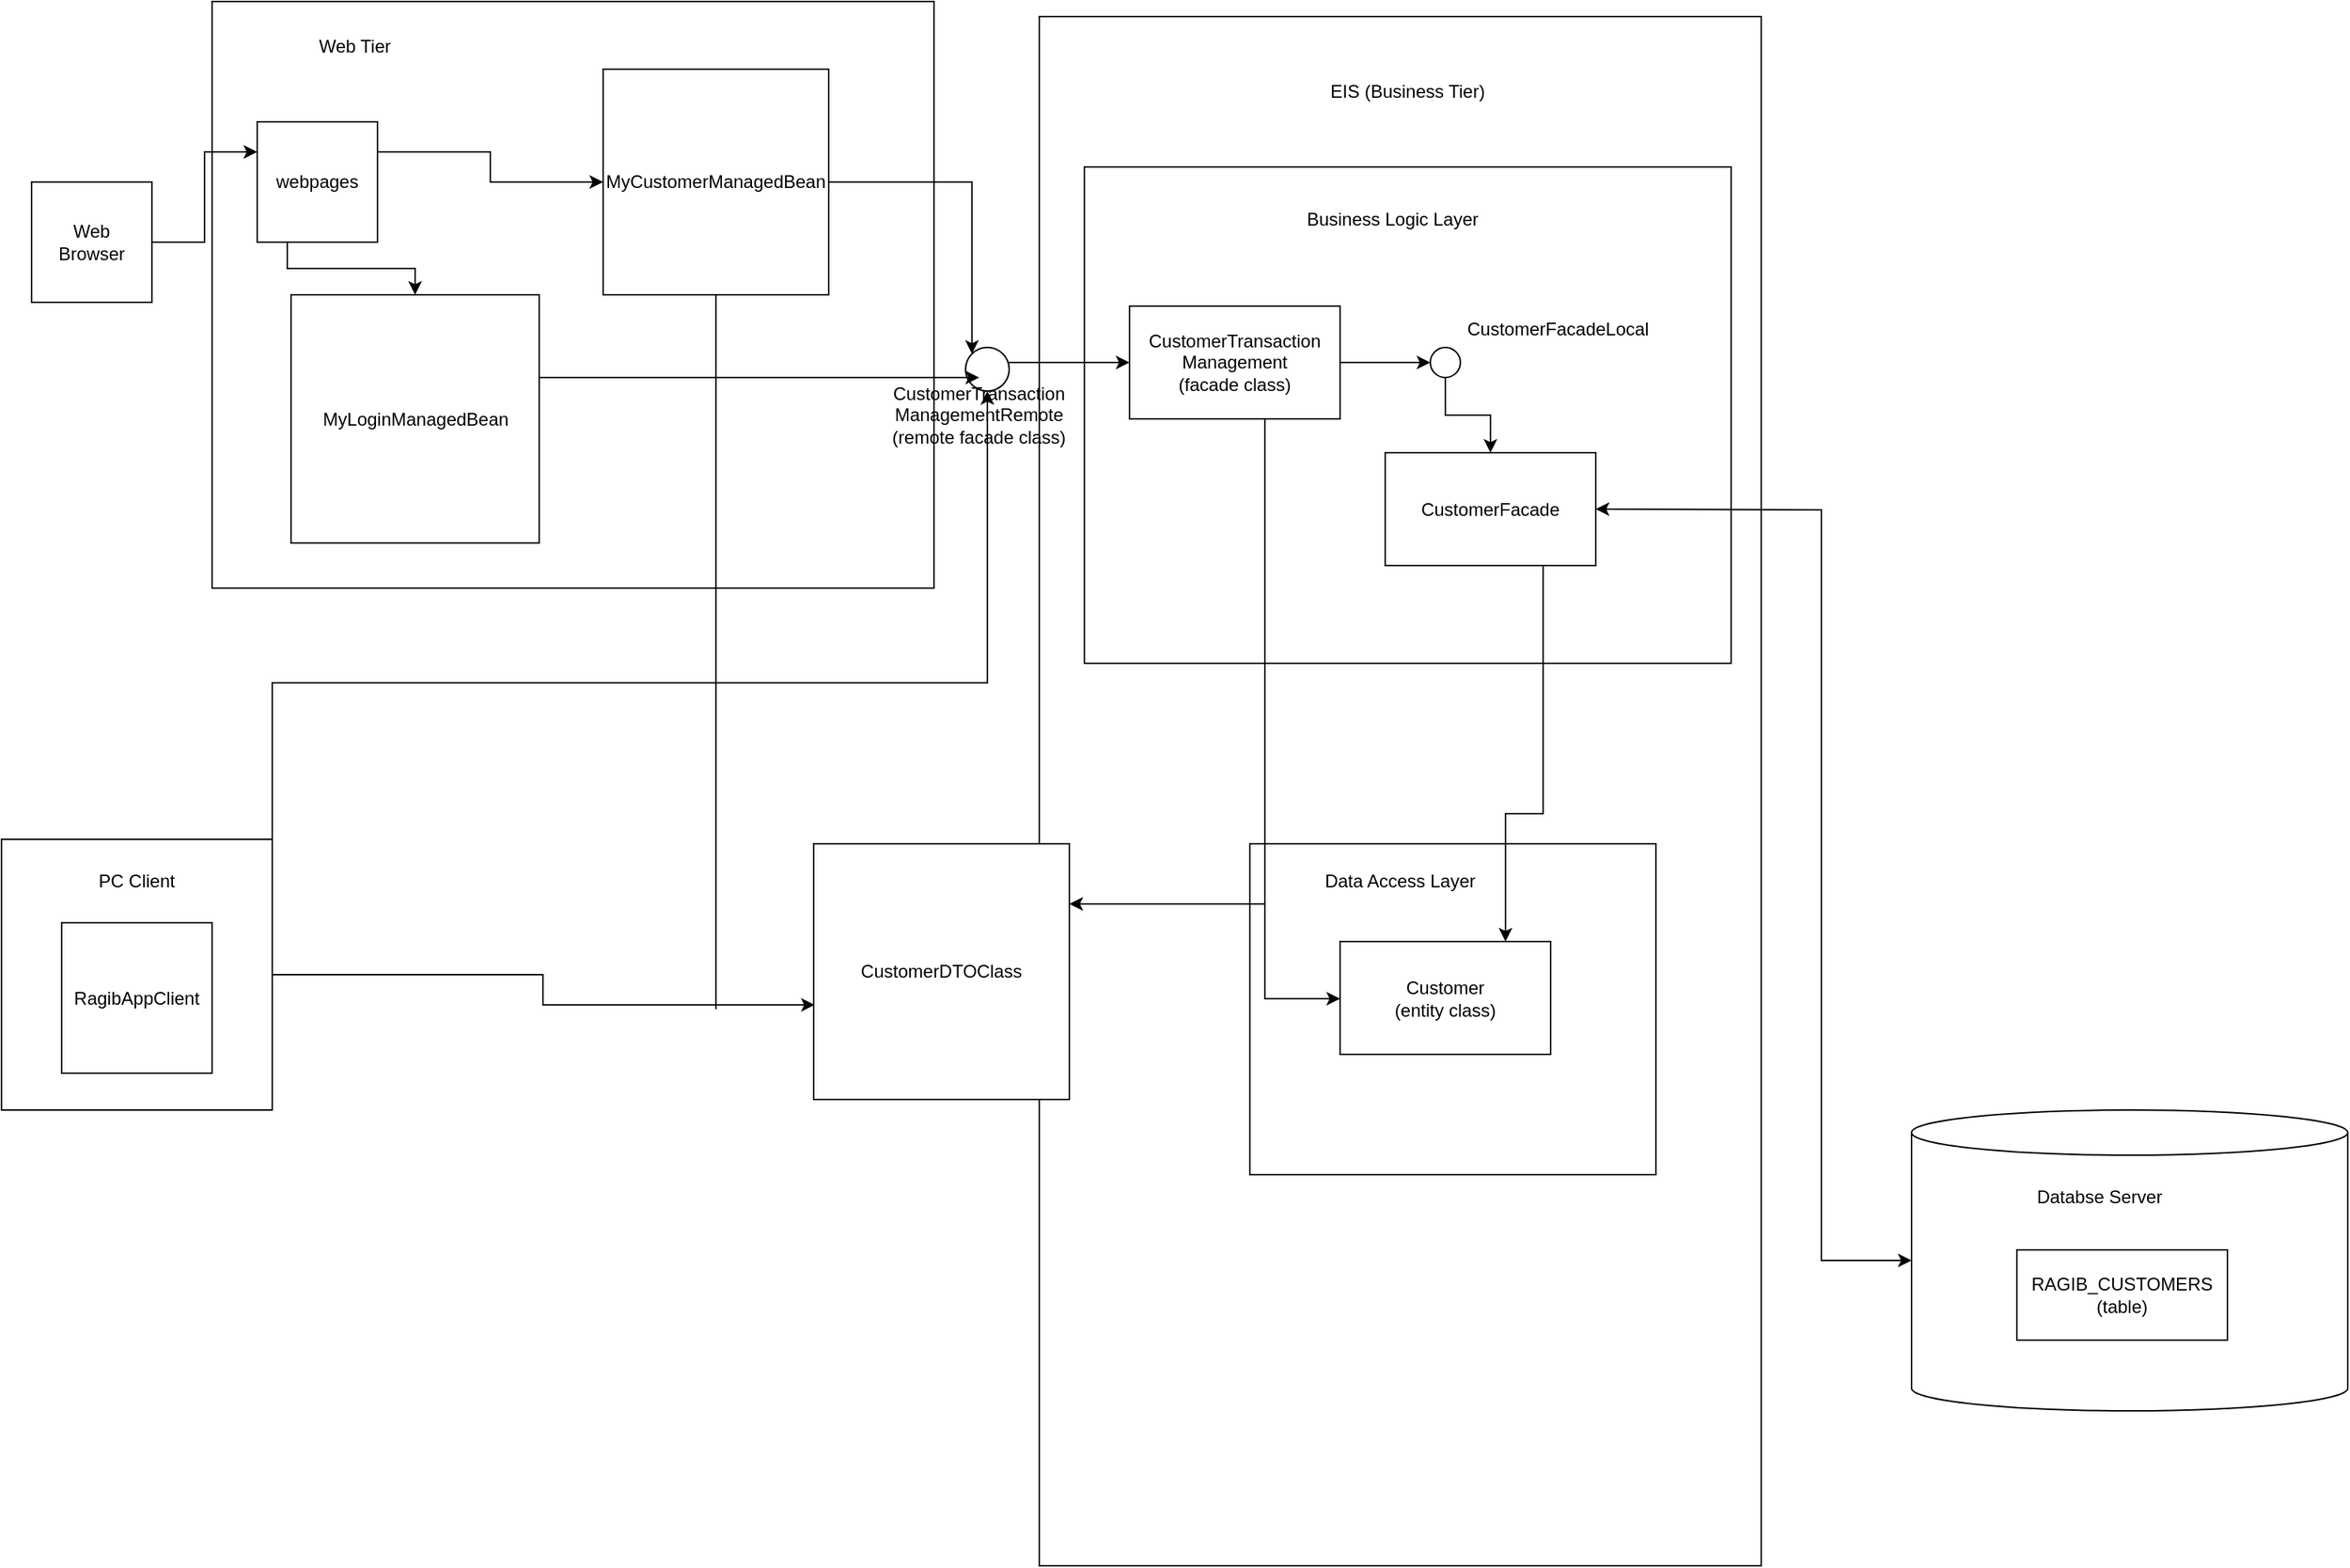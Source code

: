 <mxfile version="18.0.0" type="device"><diagram id="8l0VSRo7uGPuJ5fUtJou" name="Page-1"><mxGraphModel dx="847" dy="931" grid="1" gridSize="10" guides="1" tooltips="1" connect="1" arrows="1" fold="1" page="1" pageScale="1" pageWidth="850" pageHeight="1100" math="0" shadow="0"><root><mxCell id="0"/><mxCell id="1" parent="0"/><mxCell id="8azswIwTtEGh8bmxYIAu-10" value="" style="rounded=0;whiteSpace=wrap;html=1;" parent="1" vertex="1"><mxGeometry x="180" y="60" width="480" height="390" as="geometry"/></mxCell><mxCell id="8azswIwTtEGh8bmxYIAu-26" style="edgeStyle=orthogonalEdgeStyle;rounded=0;orthogonalLoop=1;jettySize=auto;html=1;exitX=1;exitY=0.5;exitDx=0;exitDy=0;entryX=0;entryY=0.25;entryDx=0;entryDy=0;" parent="1" source="8azswIwTtEGh8bmxYIAu-1" target="8azswIwTtEGh8bmxYIAu-5" edge="1"><mxGeometry relative="1" as="geometry"/></mxCell><mxCell id="8azswIwTtEGh8bmxYIAu-1" value="" style="whiteSpace=wrap;html=1;aspect=fixed;" parent="1" vertex="1"><mxGeometry x="60" y="180" width="80" height="80" as="geometry"/></mxCell><mxCell id="8azswIwTtEGh8bmxYIAu-3" value="Web Browser" style="text;html=1;strokeColor=none;fillColor=none;align=center;verticalAlign=middle;whiteSpace=wrap;rounded=0;" parent="1" vertex="1"><mxGeometry x="70" y="205" width="60" height="30" as="geometry"/></mxCell><mxCell id="8azswIwTtEGh8bmxYIAu-4" value="Web Tier" style="text;html=1;strokeColor=none;fillColor=none;align=center;verticalAlign=middle;whiteSpace=wrap;rounded=0;" parent="1" vertex="1"><mxGeometry x="245" y="75" width="60" height="30" as="geometry"/></mxCell><mxCell id="8azswIwTtEGh8bmxYIAu-28" style="edgeStyle=orthogonalEdgeStyle;rounded=0;orthogonalLoop=1;jettySize=auto;html=1;exitX=1;exitY=0.25;exitDx=0;exitDy=0;" parent="1" source="8azswIwTtEGh8bmxYIAu-5" target="9JGubjV86cY9P40QtlcI-1" edge="1"><mxGeometry relative="1" as="geometry"><mxPoint x="337.5" y="230" as="targetPoint"/></mxGeometry></mxCell><mxCell id="9JGubjV86cY9P40QtlcI-26" style="edgeStyle=elbowEdgeStyle;rounded=0;orthogonalLoop=1;jettySize=auto;elbow=vertical;html=1;exitX=0.25;exitY=1;exitDx=0;exitDy=0;" parent="1" source="8azswIwTtEGh8bmxYIAu-5" target="9JGubjV86cY9P40QtlcI-2" edge="1"><mxGeometry relative="1" as="geometry"/></mxCell><mxCell id="8azswIwTtEGh8bmxYIAu-5" value="webpages" style="whiteSpace=wrap;html=1;aspect=fixed;" parent="1" vertex="1"><mxGeometry x="210" y="140" width="80" height="80" as="geometry"/></mxCell><mxCell id="8azswIwTtEGh8bmxYIAu-22" value="" style="shape=cylinder3;whiteSpace=wrap;html=1;boundedLbl=1;backgroundOutline=1;size=15;" parent="1" vertex="1"><mxGeometry x="1310" y="797" width="290" height="200" as="geometry"/></mxCell><mxCell id="9JGubjV86cY9P40QtlcI-24" style="edgeStyle=elbowEdgeStyle;rounded=0;orthogonalLoop=1;jettySize=auto;html=1;exitX=1;exitY=0.25;exitDx=0;exitDy=0;entryX=0;entryY=0;entryDx=0;entryDy=0;elbow=vertical;" parent="1" source="9JGubjV86cY9P40QtlcI-1" target="9JGubjV86cY9P40QtlcI-10" edge="1"><mxGeometry relative="1" as="geometry"><Array as="points"><mxPoint x="640" y="180"/></Array></mxGeometry></mxCell><mxCell id="9JGubjV86cY9P40QtlcI-1" value="MyCustomerManagedBean" style="whiteSpace=wrap;html=1;aspect=fixed;" parent="1" vertex="1"><mxGeometry x="440" y="105" width="150" height="150" as="geometry"/></mxCell><mxCell id="9JGubjV86cY9P40QtlcI-2" value="MyLoginManagedBean" style="whiteSpace=wrap;html=1;aspect=fixed;" parent="1" vertex="1"><mxGeometry x="232.5" y="255" width="165" height="165" as="geometry"/></mxCell><mxCell id="9JGubjV86cY9P40QtlcI-4" value="" style="rounded=0;whiteSpace=wrap;html=1;" parent="1" vertex="1"><mxGeometry x="730" y="70" width="480" height="1030" as="geometry"/></mxCell><mxCell id="9JGubjV86cY9P40QtlcI-5" value="" style="rounded=0;whiteSpace=wrap;html=1;" parent="1" vertex="1"><mxGeometry x="760" y="170" width="430" height="330" as="geometry"/></mxCell><mxCell id="9JGubjV86cY9P40QtlcI-6" value="EIS (Business Tier)" style="text;html=1;strokeColor=none;fillColor=none;align=center;verticalAlign=middle;whiteSpace=wrap;rounded=0;" parent="1" vertex="1"><mxGeometry x="880" y="105" width="190" height="30" as="geometry"/></mxCell><mxCell id="9JGubjV86cY9P40QtlcI-7" value="Business Logic Layer" style="text;html=1;strokeColor=none;fillColor=none;align=center;verticalAlign=middle;whiteSpace=wrap;rounded=0;" parent="1" vertex="1"><mxGeometry x="870" y="190" width="190" height="30" as="geometry"/></mxCell><mxCell id="9JGubjV86cY9P40QtlcI-29" style="edgeStyle=elbowEdgeStyle;rounded=0;orthogonalLoop=1;jettySize=auto;elbow=vertical;html=1;entryX=0;entryY=0.5;entryDx=0;entryDy=0;" parent="1" source="9JGubjV86cY9P40QtlcI-8" target="9JGubjV86cY9P40QtlcI-11" edge="1"><mxGeometry relative="1" as="geometry"/></mxCell><mxCell id="9JGubjV86cY9P40QtlcI-8" value="&lt;div&gt;CustomerTransaction&lt;/div&gt;&lt;div&gt;Management&lt;/div&gt;&lt;div&gt;(facade class)&lt;br&gt;&lt;/div&gt;" style="rounded=0;whiteSpace=wrap;html=1;" parent="1" vertex="1"><mxGeometry x="790" y="262.5" width="140" height="75" as="geometry"/></mxCell><mxCell id="9JGubjV86cY9P40QtlcI-9" value="CustomerFacade" style="rounded=0;whiteSpace=wrap;html=1;" parent="1" vertex="1"><mxGeometry x="960" y="360" width="140" height="75" as="geometry"/></mxCell><mxCell id="9JGubjV86cY9P40QtlcI-28" style="edgeStyle=elbowEdgeStyle;rounded=0;orthogonalLoop=1;jettySize=auto;elbow=vertical;html=1;entryX=0;entryY=0.5;entryDx=0;entryDy=0;" parent="1" source="9JGubjV86cY9P40QtlcI-10" target="9JGubjV86cY9P40QtlcI-8" edge="1"><mxGeometry relative="1" as="geometry"/></mxCell><mxCell id="9JGubjV86cY9P40QtlcI-10" value="" style="ellipse;whiteSpace=wrap;html=1;aspect=fixed;" parent="1" vertex="1"><mxGeometry x="681" y="290" width="29" height="29" as="geometry"/></mxCell><mxCell id="9JGubjV86cY9P40QtlcI-31" style="edgeStyle=elbowEdgeStyle;rounded=0;orthogonalLoop=1;jettySize=auto;elbow=vertical;html=1;" parent="1" source="9JGubjV86cY9P40QtlcI-11" target="9JGubjV86cY9P40QtlcI-9" edge="1"><mxGeometry relative="1" as="geometry"/></mxCell><mxCell id="9JGubjV86cY9P40QtlcI-11" value="" style="ellipse;whiteSpace=wrap;html=1;aspect=fixed;" parent="1" vertex="1"><mxGeometry x="990" y="290" width="20" height="20" as="geometry"/></mxCell><mxCell id="9JGubjV86cY9P40QtlcI-13" value="" style="rounded=0;whiteSpace=wrap;html=1;" parent="1" vertex="1"><mxGeometry x="870" y="620" width="270" height="220" as="geometry"/></mxCell><mxCell id="9JGubjV86cY9P40QtlcI-14" value="Data Access Layer" style="text;html=1;strokeColor=none;fillColor=none;align=center;verticalAlign=middle;whiteSpace=wrap;rounded=0;" parent="1" vertex="1"><mxGeometry x="880" y="630" width="180" height="30" as="geometry"/></mxCell><mxCell id="9JGubjV86cY9P40QtlcI-15" value="&lt;div&gt;Customer&lt;/div&gt;&lt;div&gt;(entity class)&lt;br&gt;&lt;/div&gt;" style="rounded=0;whiteSpace=wrap;html=1;" parent="1" vertex="1"><mxGeometry x="930" y="685" width="140" height="75" as="geometry"/></mxCell><mxCell id="9JGubjV86cY9P40QtlcI-16" value="Databse Server" style="text;html=1;strokeColor=none;fillColor=none;align=center;verticalAlign=middle;whiteSpace=wrap;rounded=0;" parent="1" vertex="1"><mxGeometry x="1340" y="840" width="190" height="30" as="geometry"/></mxCell><mxCell id="9JGubjV86cY9P40QtlcI-17" value="&lt;div&gt;RAGIB_CUSTOMERS&lt;/div&gt;&lt;div&gt;(table)&lt;br&gt;&lt;/div&gt;" style="rounded=0;whiteSpace=wrap;html=1;" parent="1" vertex="1"><mxGeometry x="1380" y="890" width="140" height="60" as="geometry"/></mxCell><mxCell id="9JGubjV86cY9P40QtlcI-22" style="edgeStyle=orthogonalEdgeStyle;rounded=0;orthogonalLoop=1;jettySize=auto;html=1;entryX=0.004;entryY=0.63;entryDx=0;entryDy=0;entryPerimeter=0;" parent="1" source="9JGubjV86cY9P40QtlcI-18" target="PTfuNuuR5u1EQyOtB_FC-4" edge="1"><mxGeometry relative="1" as="geometry"><mxPoint x="350" y="700" as="targetPoint"/></mxGeometry></mxCell><mxCell id="9JGubjV86cY9P40QtlcI-25" style="edgeStyle=elbowEdgeStyle;rounded=0;orthogonalLoop=1;jettySize=auto;elbow=vertical;html=1;exitX=1;exitY=0.5;exitDx=0;exitDy=0;entryX=0.5;entryY=1;entryDx=0;entryDy=0;" parent="1" source="9JGubjV86cY9P40QtlcI-18" target="9JGubjV86cY9P40QtlcI-10" edge="1"><mxGeometry relative="1" as="geometry"/></mxCell><mxCell id="9JGubjV86cY9P40QtlcI-18" value="" style="whiteSpace=wrap;html=1;aspect=fixed;" parent="1" vertex="1"><mxGeometry x="40" y="617" width="180" height="180" as="geometry"/></mxCell><mxCell id="9JGubjV86cY9P40QtlcI-19" value="PC Client" style="text;html=1;strokeColor=none;fillColor=none;align=center;verticalAlign=middle;whiteSpace=wrap;rounded=0;" parent="1" vertex="1"><mxGeometry x="60" y="630" width="140" height="30" as="geometry"/></mxCell><mxCell id="9JGubjV86cY9P40QtlcI-20" value="RagibAppClient" style="whiteSpace=wrap;html=1;aspect=fixed;" parent="1" vertex="1"><mxGeometry x="80" y="672.5" width="100" height="100" as="geometry"/></mxCell><mxCell id="9JGubjV86cY9P40QtlcI-27" value="&lt;div&gt;CustomerTransaction&lt;/div&gt;&lt;div&gt;ManagementRemote&lt;/div&gt;&lt;div&gt;(remote facade class)&lt;/div&gt;" style="text;html=1;strokeColor=none;fillColor=none;align=center;verticalAlign=middle;whiteSpace=wrap;rounded=0;" parent="1" vertex="1"><mxGeometry x="620" y="300" width="140" height="70" as="geometry"/></mxCell><mxCell id="9JGubjV86cY9P40QtlcI-30" value="CustomerFacadeLocal" style="text;html=1;strokeColor=none;fillColor=none;align=center;verticalAlign=middle;whiteSpace=wrap;rounded=0;" parent="1" vertex="1"><mxGeometry x="980" y="262.5" width="190" height="30" as="geometry"/></mxCell><mxCell id="9JGubjV86cY9P40QtlcI-34" style="edgeStyle=orthogonalEdgeStyle;rounded=0;orthogonalLoop=1;jettySize=auto;elbow=vertical;html=1;exitX=0.75;exitY=1;exitDx=0;exitDy=0;" parent="1" source="9JGubjV86cY9P40QtlcI-8" target="PTfuNuuR5u1EQyOtB_FC-4" edge="1"><mxGeometry relative="1" as="geometry"><Array as="points"><mxPoint x="880" y="338"/><mxPoint x="880" y="660"/></Array></mxGeometry></mxCell><mxCell id="PTfuNuuR5u1EQyOtB_FC-4" value="CustomerDTOClass" style="whiteSpace=wrap;html=1;aspect=fixed;" parent="1" vertex="1"><mxGeometry x="580" y="620" width="170" height="170" as="geometry"/></mxCell><mxCell id="9JGubjV86cY9P40QtlcI-35" value="" style="endArrow=none;html=1;rounded=0;elbow=vertical;" parent="1" target="9JGubjV86cY9P40QtlcI-1" edge="1"><mxGeometry width="50" height="50" relative="1" as="geometry"><mxPoint x="515" y="730" as="sourcePoint"/><mxPoint x="720" y="530" as="targetPoint"/></mxGeometry></mxCell><mxCell id="9JGubjV86cY9P40QtlcI-36" value="" style="endArrow=classic;startArrow=classic;html=1;rounded=0;elbow=vertical;entryX=0;entryY=0.5;entryDx=0;entryDy=0;entryPerimeter=0;exitX=1;exitY=0.5;exitDx=0;exitDy=0;" parent="1" source="9JGubjV86cY9P40QtlcI-9" target="8azswIwTtEGh8bmxYIAu-22" edge="1"><mxGeometry width="50" height="50" relative="1" as="geometry"><mxPoint x="760" y="380" as="sourcePoint"/><mxPoint x="810" y="330" as="targetPoint"/><Array as="points"><mxPoint x="1250" y="398"/><mxPoint x="1250" y="897"/></Array></mxGeometry></mxCell><mxCell id="4aAPEmUdFDsLDUeaeYwX-1" style="edgeStyle=elbowEdgeStyle;rounded=0;orthogonalLoop=1;jettySize=auto;html=1;exitX=1;exitY=0.5;exitDx=0;exitDy=0;elbow=vertical;" edge="1" parent="1" source="9JGubjV86cY9P40QtlcI-2"><mxGeometry relative="1" as="geometry"><Array as="points"><mxPoint x="560" y="310"/></Array><mxPoint x="600" y="152.5" as="sourcePoint"/><mxPoint x="690" y="310" as="targetPoint"/></mxGeometry></mxCell><mxCell id="9JGubjV86cY9P40QtlcI-33" style="edgeStyle=elbowEdgeStyle;rounded=0;orthogonalLoop=1;jettySize=auto;elbow=vertical;html=1;exitX=0.75;exitY=1;exitDx=0;exitDy=0;" parent="1" source="9JGubjV86cY9P40QtlcI-9" target="9JGubjV86cY9P40QtlcI-15" edge="1"><mxGeometry relative="1" as="geometry"><mxPoint x="1055" y="513" as="targetPoint"/><Array as="points"><mxPoint x="1040" y="600"/></Array></mxGeometry></mxCell><mxCell id="4aAPEmUdFDsLDUeaeYwX-2" style="edgeStyle=orthogonalEdgeStyle;rounded=0;orthogonalLoop=1;jettySize=auto;elbow=vertical;html=1;" edge="1" parent="1" source="9JGubjV86cY9P40QtlcI-8" target="9JGubjV86cY9P40QtlcI-15"><mxGeometry relative="1" as="geometry"><Array as="points"><mxPoint x="880" y="723"/></Array><mxPoint x="905" y="347.5" as="sourcePoint"/><mxPoint x="760" y="670.077" as="targetPoint"/></mxGeometry></mxCell></root></mxGraphModel></diagram></mxfile>
